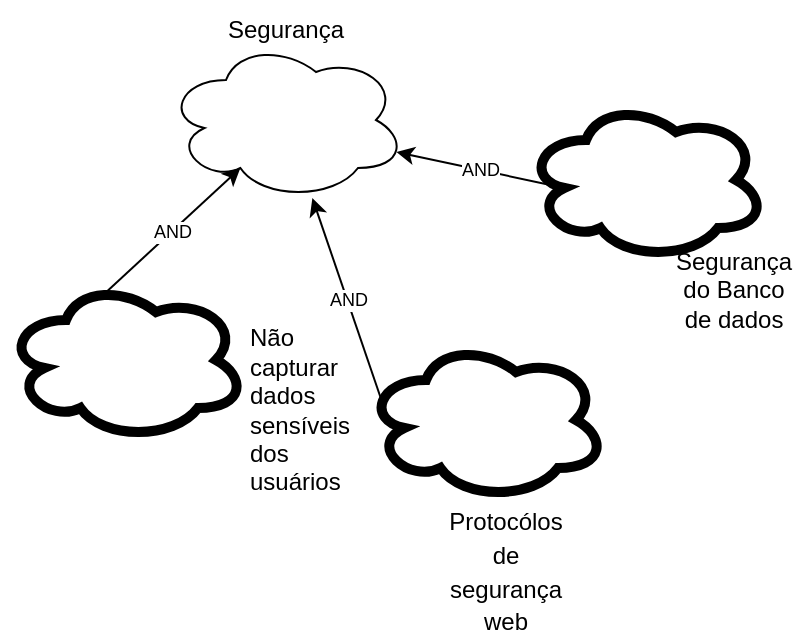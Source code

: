 <mxfile version="17.0.0" type="device"><diagram id="8UxwkEz8X32DPi_8-CYJ" name="Page-1"><mxGraphModel dx="1108" dy="429" grid="1" gridSize="10" guides="1" tooltips="1" connect="1" arrows="1" fold="1" page="1" pageScale="1" pageWidth="827" pageHeight="1169" math="0" shadow="0"><root><mxCell id="0"/><mxCell id="1" parent="0"/><mxCell id="kD1XP1yGvLUE0lIJm7wC-4" value="" style="group" vertex="1" connectable="0" parent="1"><mxGeometry x="100" y="30" width="120" height="100" as="geometry"/></mxCell><mxCell id="kD1XP1yGvLUE0lIJm7wC-1" value="" style="ellipse;shape=cloud;whiteSpace=wrap;html=1;imageBorder=none;" vertex="1" parent="kD1XP1yGvLUE0lIJm7wC-4"><mxGeometry y="20" width="120" height="80" as="geometry"/></mxCell><mxCell id="kD1XP1yGvLUE0lIJm7wC-2" value="Segurança" style="text;html=1;strokeColor=none;fillColor=none;align=center;verticalAlign=middle;whiteSpace=wrap;rounded=0;" vertex="1" parent="kD1XP1yGvLUE0lIJm7wC-4"><mxGeometry x="30" width="60" height="30" as="geometry"/></mxCell><mxCell id="kD1XP1yGvLUE0lIJm7wC-8" value="" style="group" vertex="1" connectable="0" parent="1"><mxGeometry x="20" y="170" width="170" height="80" as="geometry"/></mxCell><mxCell id="kD1XP1yGvLUE0lIJm7wC-5" value="" style="ellipse;shape=cloud;whiteSpace=wrap;html=1;strokeColor=#000000;strokeWidth=5;" vertex="1" parent="kD1XP1yGvLUE0lIJm7wC-8"><mxGeometry width="120" height="80" as="geometry"/></mxCell><mxCell id="kD1XP1yGvLUE0lIJm7wC-6" value="Não capturar dados sensíveis dos usuários" style="text;html=1;strokeColor=none;fillColor=none;align=left;verticalAlign=middle;whiteSpace=wrap;rounded=0;" vertex="1" parent="kD1XP1yGvLUE0lIJm7wC-8"><mxGeometry x="120" y="50" width="60" height="30" as="geometry"/></mxCell><mxCell id="kD1XP1yGvLUE0lIJm7wC-10" value="AND" style="endArrow=classic;html=1;rounded=0;fontSize=9;fontColor=#000000;entryX=0.31;entryY=0.8;entryDx=0;entryDy=0;entryPerimeter=0;exitX=0.4;exitY=0.1;exitDx=0;exitDy=0;exitPerimeter=0;" edge="1" parent="1" source="kD1XP1yGvLUE0lIJm7wC-5" target="kD1XP1yGvLUE0lIJm7wC-1"><mxGeometry relative="1" as="geometry"><mxPoint x="-100" y="40" as="sourcePoint"/><mxPoint x="40" y="380" as="targetPoint"/></mxGeometry></mxCell><mxCell id="kD1XP1yGvLUE0lIJm7wC-13" value="AND" style="endArrow=classic;html=1;rounded=0;fontSize=9;fontColor=#000000;exitX=0.07;exitY=0.4;exitDx=0;exitDy=0;exitPerimeter=0;" edge="1" parent="1" source="kD1XP1yGvLUE0lIJm7wC-11" target="kD1XP1yGvLUE0lIJm7wC-1"><mxGeometry relative="1" as="geometry"><mxPoint x="320" y="70" as="sourcePoint"/><mxPoint x="320" y="70" as="targetPoint"/></mxGeometry></mxCell><mxCell id="kD1XP1yGvLUE0lIJm7wC-14" value="" style="group" vertex="1" connectable="0" parent="1"><mxGeometry x="200" y="200" width="120" height="130" as="geometry"/></mxCell><mxCell id="kD1XP1yGvLUE0lIJm7wC-11" value="" style="ellipse;shape=cloud;whiteSpace=wrap;html=1;strokeColor=#000000;strokeWidth=5;fontSize=14;" vertex="1" parent="kD1XP1yGvLUE0lIJm7wC-14"><mxGeometry width="120" height="80" as="geometry"/></mxCell><mxCell id="kD1XP1yGvLUE0lIJm7wC-12" value="&lt;font style=&quot;font-size: 12px&quot;&gt;Protocólos de segurança web&lt;/font&gt;" style="text;html=1;strokeColor=none;fillColor=none;align=center;verticalAlign=middle;whiteSpace=wrap;rounded=0;fontSize=14;" vertex="1" parent="kD1XP1yGvLUE0lIJm7wC-14"><mxGeometry x="40" y="100" width="60" height="30" as="geometry"/></mxCell><mxCell id="kD1XP1yGvLUE0lIJm7wC-15" value="" style="ellipse;shape=cloud;whiteSpace=wrap;html=1;strokeColor=#000000;strokeWidth=5;fontSize=12;" vertex="1" parent="1"><mxGeometry x="280" y="80" width="120" height="80" as="geometry"/></mxCell><mxCell id="kD1XP1yGvLUE0lIJm7wC-16" value="Segurança do Banco de dados" style="text;html=1;strokeColor=none;fillColor=none;align=center;verticalAlign=middle;whiteSpace=wrap;rounded=0;fontSize=12;" vertex="1" parent="1"><mxGeometry x="354" y="160" width="60" height="30" as="geometry"/></mxCell><mxCell id="kD1XP1yGvLUE0lIJm7wC-17" value="AND" style="endArrow=classic;html=1;rounded=0;fontSize=9;fontColor=#000000;entryX=0.96;entryY=0.7;entryDx=0;entryDy=0;entryPerimeter=0;exitX=0.16;exitY=0.55;exitDx=0;exitDy=0;exitPerimeter=0;" edge="1" parent="1" source="kD1XP1yGvLUE0lIJm7wC-15" target="kD1XP1yGvLUE0lIJm7wC-1"><mxGeometry relative="1" as="geometry"><mxPoint x="180" y="120" as="sourcePoint"/><mxPoint x="180" y="120" as="targetPoint"/></mxGeometry></mxCell></root></mxGraphModel></diagram></mxfile>